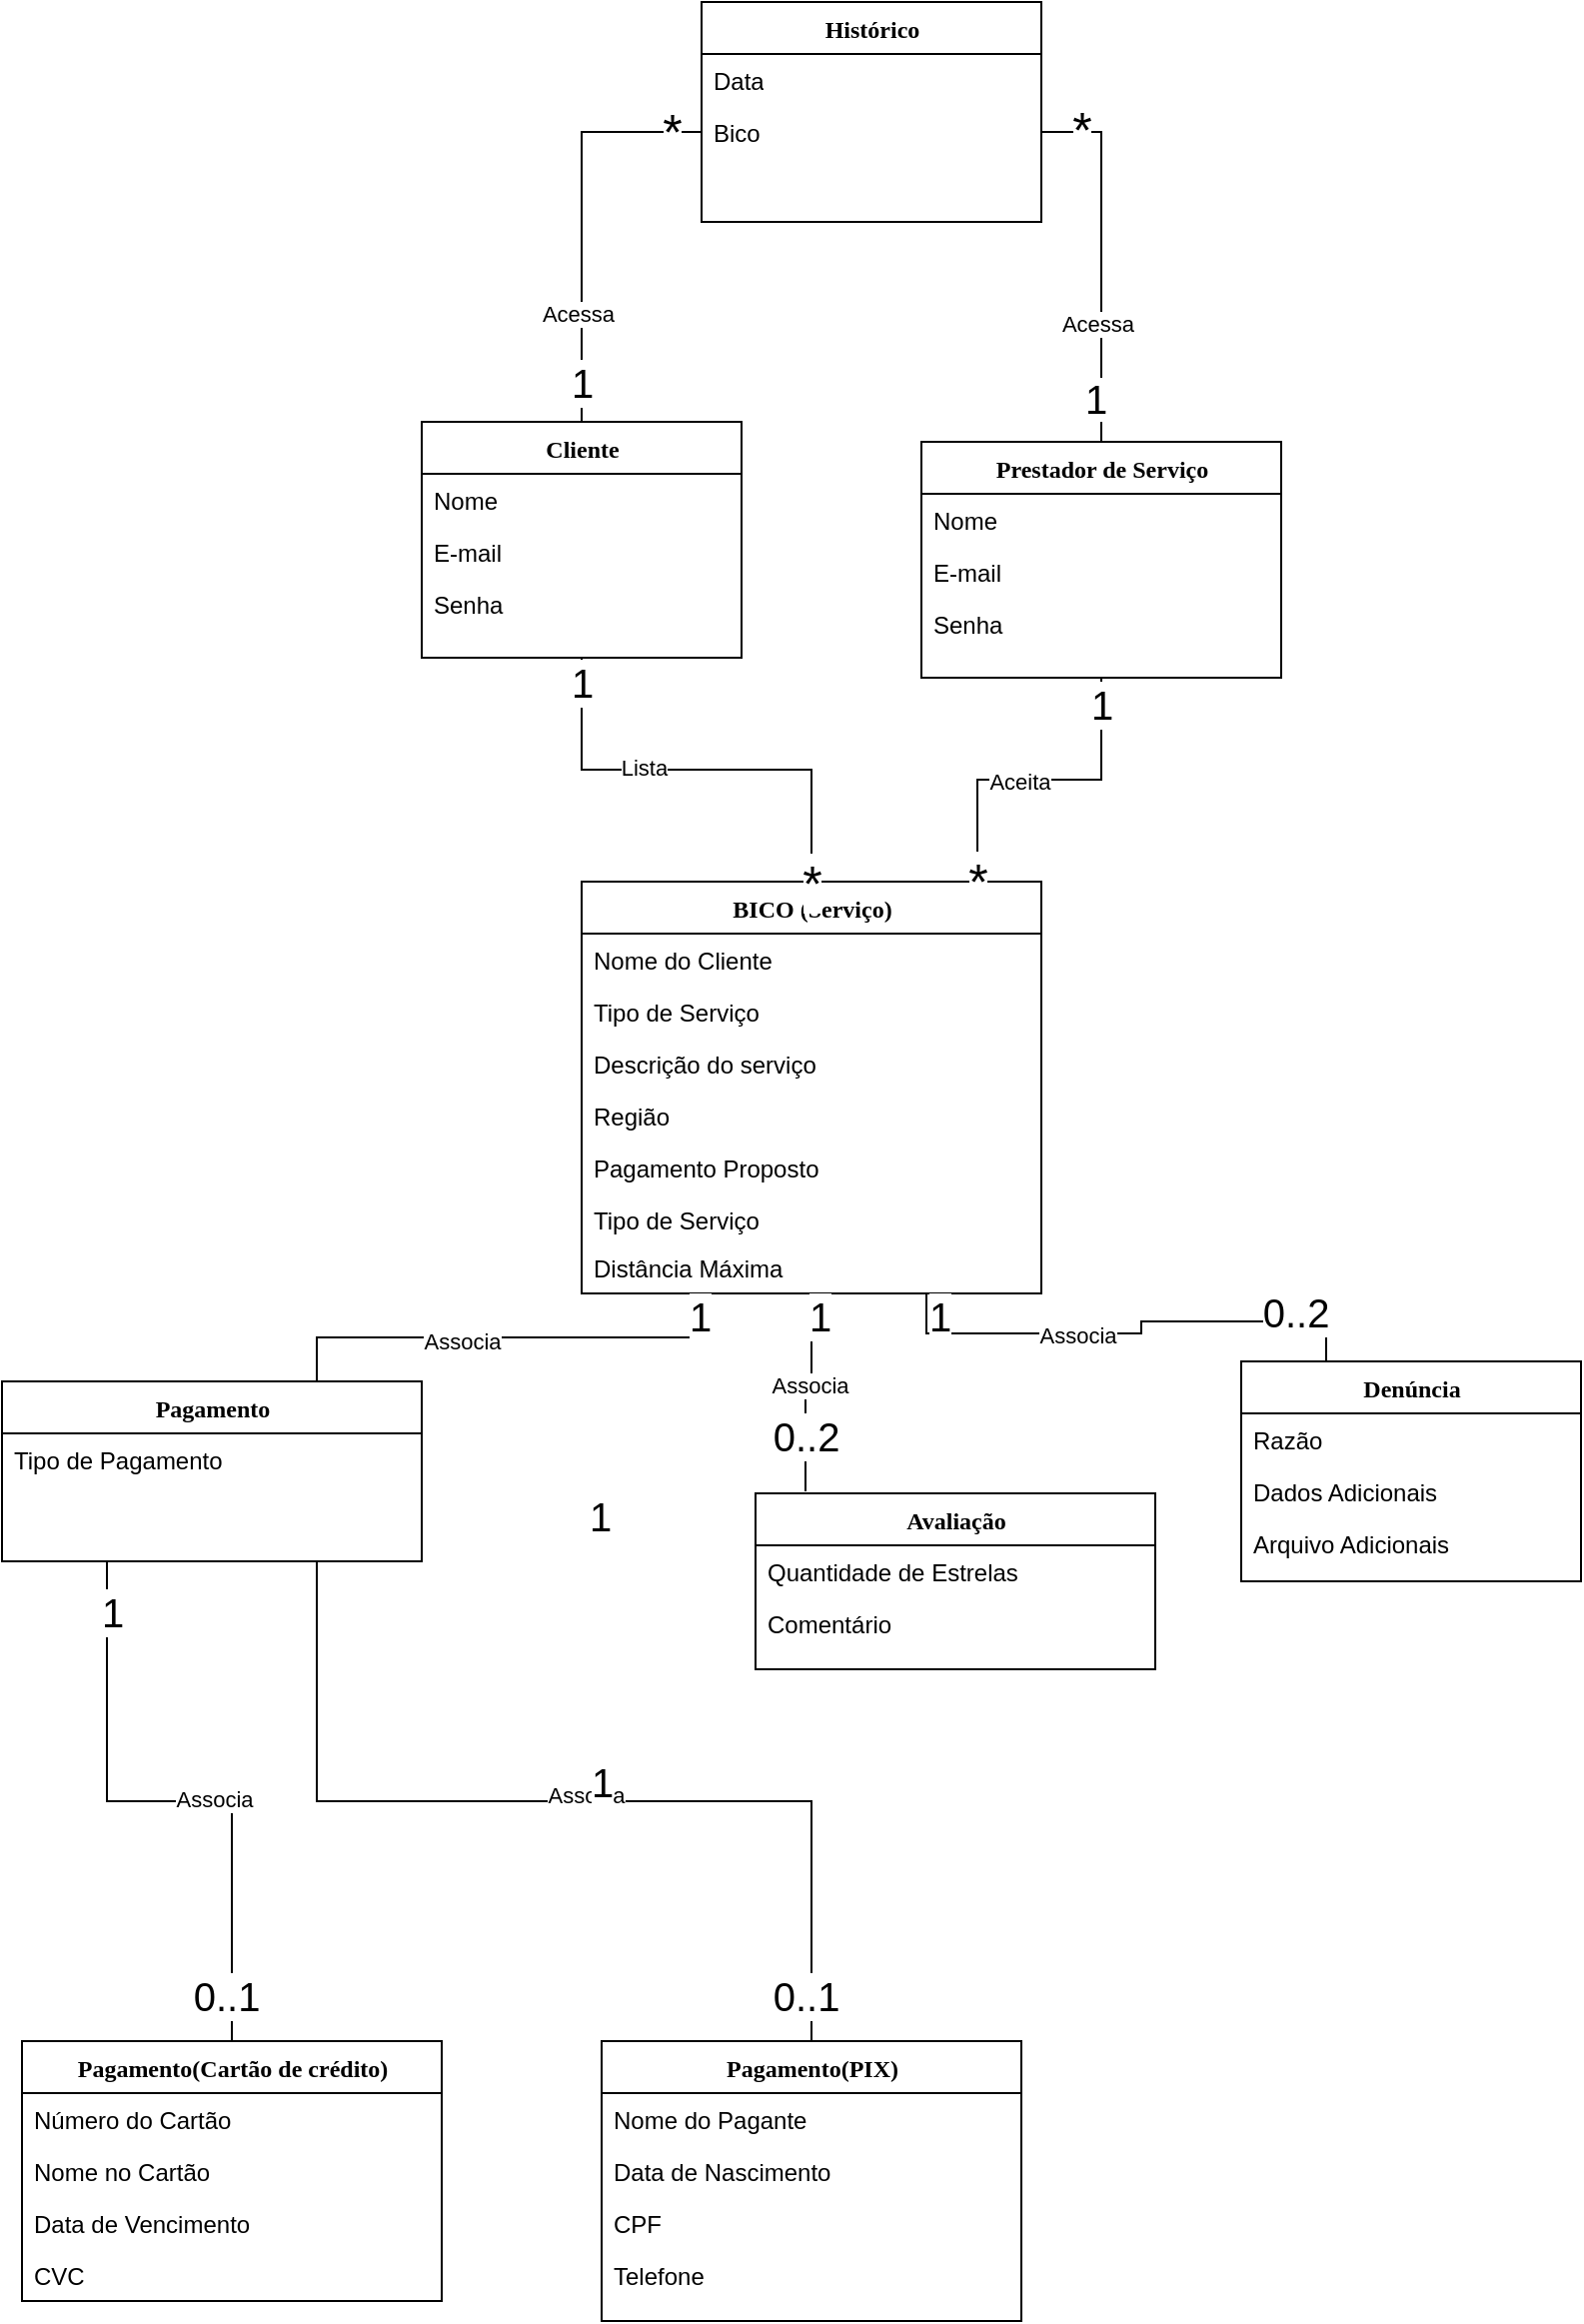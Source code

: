 <mxfile version="24.4.8" type="device">
  <diagram name="Page-1" id="6133507b-19e7-1e82-6fc7-422aa6c4b21f">
    <mxGraphModel dx="2606" dy="1188" grid="0" gridSize="10" guides="1" tooltips="0" connect="1" arrows="1" fold="1" page="0" pageScale="1" pageWidth="1100" pageHeight="850" background="none" math="0" shadow="0">
      <root>
        <mxCell id="0" />
        <mxCell id="1" parent="0" />
        <mxCell id="Q-qz3h-aPGjKx4wGLugq-8" value="Denúncia" style="swimlane;html=1;fontStyle=1;align=center;verticalAlign=top;childLayout=stackLayout;horizontal=1;startSize=26;horizontalStack=0;resizeParent=1;resizeLast=0;collapsible=1;marginBottom=0;swimlaneFillColor=#ffffff;rounded=0;shadow=0;comic=0;labelBackgroundColor=none;strokeWidth=1;fillColor=none;fontFamily=Verdana;fontSize=12" parent="1" vertex="1">
          <mxGeometry x="520" y="690" width="170" height="110" as="geometry" />
        </mxCell>
        <mxCell id="Q-qz3h-aPGjKx4wGLugq-9" value="Razão" style="text;html=1;strokeColor=none;fillColor=none;align=left;verticalAlign=top;spacingLeft=4;spacingRight=4;whiteSpace=wrap;overflow=hidden;rotatable=0;points=[[0,0.5],[1,0.5]];portConstraint=eastwest;" parent="Q-qz3h-aPGjKx4wGLugq-8" vertex="1">
          <mxGeometry y="26" width="170" height="26" as="geometry" />
        </mxCell>
        <mxCell id="Q-qz3h-aPGjKx4wGLugq-10" value="Dados Adicionais" style="text;html=1;strokeColor=none;fillColor=none;align=left;verticalAlign=top;spacingLeft=4;spacingRight=4;whiteSpace=wrap;overflow=hidden;rotatable=0;points=[[0,0.5],[1,0.5]];portConstraint=eastwest;" parent="Q-qz3h-aPGjKx4wGLugq-8" vertex="1">
          <mxGeometry y="52" width="170" height="26" as="geometry" />
        </mxCell>
        <mxCell id="Q-qz3h-aPGjKx4wGLugq-30" value="Arquivo Adicionais" style="text;html=1;strokeColor=none;fillColor=none;align=left;verticalAlign=top;spacingLeft=4;spacingRight=4;whiteSpace=wrap;overflow=hidden;rotatable=0;points=[[0,0.5],[1,0.5]];portConstraint=eastwest;" parent="Q-qz3h-aPGjKx4wGLugq-8" vertex="1">
          <mxGeometry y="78" width="170" height="26" as="geometry" />
        </mxCell>
        <mxCell id="5n1l18Mt4HgCTaBcyDUu-95" style="edgeStyle=orthogonalEdgeStyle;rounded=0;orthogonalLoop=1;jettySize=auto;html=1;exitX=0.25;exitY=1;exitDx=0;exitDy=0;entryX=0.5;entryY=0;entryDx=0;entryDy=0;endArrow=none;endFill=0;" parent="1" source="Q-qz3h-aPGjKx4wGLugq-11" target="5n1l18Mt4HgCTaBcyDUu-75" edge="1">
          <mxGeometry relative="1" as="geometry" />
        </mxCell>
        <mxCell id="5n1l18Mt4HgCTaBcyDUu-97" value="Associa" style="edgeLabel;html=1;align=center;verticalAlign=middle;resizable=0;points=[];" parent="5n1l18Mt4HgCTaBcyDUu-95" vertex="1" connectable="0">
          <mxGeometry x="0.147" y="1" relative="1" as="geometry">
            <mxPoint as="offset" />
          </mxGeometry>
        </mxCell>
        <mxCell id="5n1l18Mt4HgCTaBcyDUu-99" value="&lt;font style=&quot;font-size: 20px;&quot;&gt;1&lt;/font&gt;" style="edgeLabel;html=1;align=center;verticalAlign=middle;resizable=0;points=[];" parent="5n1l18Mt4HgCTaBcyDUu-95" vertex="1" connectable="0">
          <mxGeometry x="-0.854" y="2" relative="1" as="geometry">
            <mxPoint y="3" as="offset" />
          </mxGeometry>
        </mxCell>
        <mxCell id="5n1l18Mt4HgCTaBcyDUu-96" style="edgeStyle=orthogonalEdgeStyle;rounded=0;orthogonalLoop=1;jettySize=auto;html=1;exitX=0.75;exitY=1;exitDx=0;exitDy=0;entryX=0.5;entryY=0;entryDx=0;entryDy=0;endArrow=none;endFill=0;" parent="1" source="Q-qz3h-aPGjKx4wGLugq-11" target="5n1l18Mt4HgCTaBcyDUu-85" edge="1">
          <mxGeometry relative="1" as="geometry" />
        </mxCell>
        <mxCell id="5n1l18Mt4HgCTaBcyDUu-98" value="Associa" style="edgeLabel;html=1;align=center;verticalAlign=middle;resizable=0;points=[];" parent="5n1l18Mt4HgCTaBcyDUu-96" vertex="1" connectable="0">
          <mxGeometry x="0.043" y="3" relative="1" as="geometry">
            <mxPoint as="offset" />
          </mxGeometry>
        </mxCell>
        <mxCell id="Q-qz3h-aPGjKx4wGLugq-11" value="Pagamento" style="swimlane;html=1;fontStyle=1;align=center;verticalAlign=top;childLayout=stackLayout;horizontal=1;startSize=26;horizontalStack=0;resizeParent=1;resizeLast=0;collapsible=1;marginBottom=0;swimlaneFillColor=#ffffff;rounded=0;shadow=0;comic=0;labelBackgroundColor=none;strokeWidth=1;fillColor=none;fontFamily=Verdana;fontSize=12" parent="1" vertex="1">
          <mxGeometry x="-100" y="700" width="210" height="90" as="geometry" />
        </mxCell>
        <mxCell id="Q-qz3h-aPGjKx4wGLugq-12" value="Tipo de Pagamento" style="text;html=1;strokeColor=none;fillColor=none;align=left;verticalAlign=top;spacingLeft=4;spacingRight=4;whiteSpace=wrap;overflow=hidden;rotatable=0;points=[[0,0.5],[1,0.5]];portConstraint=eastwest;" parent="Q-qz3h-aPGjKx4wGLugq-11" vertex="1">
          <mxGeometry y="26" width="210" height="26" as="geometry" />
        </mxCell>
        <mxCell id="Q-qz3h-aPGjKx4wGLugq-14" value="Avaliação" style="swimlane;html=1;fontStyle=1;align=center;verticalAlign=top;childLayout=stackLayout;horizontal=1;startSize=26;horizontalStack=0;resizeParent=1;resizeLast=0;collapsible=1;marginBottom=0;swimlaneFillColor=#ffffff;rounded=0;shadow=0;comic=0;labelBackgroundColor=none;strokeWidth=1;fillColor=none;fontFamily=Verdana;fontSize=12" parent="1" vertex="1">
          <mxGeometry x="277" y="756" width="200" height="88" as="geometry" />
        </mxCell>
        <mxCell id="Q-qz3h-aPGjKx4wGLugq-15" value="Quantidade de Estrelas" style="text;html=1;strokeColor=none;fillColor=none;align=left;verticalAlign=top;spacingLeft=4;spacingRight=4;whiteSpace=wrap;overflow=hidden;rotatable=0;points=[[0,0.5],[1,0.5]];portConstraint=eastwest;" parent="Q-qz3h-aPGjKx4wGLugq-14" vertex="1">
          <mxGeometry y="26" width="200" height="26" as="geometry" />
        </mxCell>
        <mxCell id="Q-qz3h-aPGjKx4wGLugq-16" value="Comentário" style="text;html=1;strokeColor=none;fillColor=none;align=left;verticalAlign=top;spacingLeft=4;spacingRight=4;whiteSpace=wrap;overflow=hidden;rotatable=0;points=[[0,0.5],[1,0.5]];portConstraint=eastwest;" parent="Q-qz3h-aPGjKx4wGLugq-14" vertex="1">
          <mxGeometry y="52" width="200" height="26" as="geometry" />
        </mxCell>
        <mxCell id="5n1l18Mt4HgCTaBcyDUu-30" style="edgeStyle=orthogonalEdgeStyle;rounded=0;orthogonalLoop=1;jettySize=auto;html=1;endArrow=none;endFill=0;" parent="1" source="Q-qz3h-aPGjKx4wGLugq-34" target="5n1l18Mt4HgCTaBcyDUu-4" edge="1">
          <mxGeometry relative="1" as="geometry" />
        </mxCell>
        <mxCell id="5n1l18Mt4HgCTaBcyDUu-32" value="Lista" style="edgeLabel;html=1;align=center;verticalAlign=middle;resizable=0;points=[];" parent="5n1l18Mt4HgCTaBcyDUu-30" vertex="1" connectable="0">
          <mxGeometry x="-0.236" y="1" relative="1" as="geometry">
            <mxPoint as="offset" />
          </mxGeometry>
        </mxCell>
        <mxCell id="5n1l18Mt4HgCTaBcyDUu-60" value="&lt;font style=&quot;font-size: 20px;&quot;&gt;1&lt;/font&gt;" style="edgeLabel;html=1;align=center;verticalAlign=middle;resizable=0;points=[];" parent="5n1l18Mt4HgCTaBcyDUu-30" vertex="1" connectable="0">
          <mxGeometry x="-0.897" relative="1" as="geometry">
            <mxPoint as="offset" />
          </mxGeometry>
        </mxCell>
        <mxCell id="5n1l18Mt4HgCTaBcyDUu-40" style="edgeStyle=orthogonalEdgeStyle;rounded=0;orthogonalLoop=1;jettySize=auto;html=1;entryX=0;entryY=0.5;entryDx=0;entryDy=0;endArrow=none;endFill=0;" parent="1" source="Q-qz3h-aPGjKx4wGLugq-34" target="5n1l18Mt4HgCTaBcyDUu-3" edge="1">
          <mxGeometry relative="1" as="geometry" />
        </mxCell>
        <mxCell id="5n1l18Mt4HgCTaBcyDUu-56" value="Acessa" style="edgeLabel;html=1;align=center;verticalAlign=middle;resizable=0;points=[];" parent="5n1l18Mt4HgCTaBcyDUu-40" vertex="1" connectable="0">
          <mxGeometry x="-0.473" y="2" relative="1" as="geometry">
            <mxPoint as="offset" />
          </mxGeometry>
        </mxCell>
        <mxCell id="5n1l18Mt4HgCTaBcyDUu-57" value="&lt;font style=&quot;font-size: 20px;&quot;&gt;1&lt;/font&gt;" style="edgeLabel;html=1;align=center;verticalAlign=middle;resizable=0;points=[];" parent="5n1l18Mt4HgCTaBcyDUu-40" vertex="1" connectable="0">
          <mxGeometry x="-0.883" relative="1" as="geometry">
            <mxPoint y="-8" as="offset" />
          </mxGeometry>
        </mxCell>
        <mxCell id="5n1l18Mt4HgCTaBcyDUu-58" value="&lt;font style=&quot;font-size: 25px;&quot;&gt;*&lt;/font&gt;" style="edgeLabel;html=1;align=center;verticalAlign=middle;resizable=0;points=[];" parent="5n1l18Mt4HgCTaBcyDUu-40" vertex="1" connectable="0">
          <mxGeometry x="0.854" y="1" relative="1" as="geometry">
            <mxPoint as="offset" />
          </mxGeometry>
        </mxCell>
        <mxCell id="Q-qz3h-aPGjKx4wGLugq-34" value="Cliente" style="swimlane;html=1;fontStyle=1;align=center;verticalAlign=top;childLayout=stackLayout;horizontal=1;startSize=26;horizontalStack=0;resizeParent=1;resizeLast=0;collapsible=1;marginBottom=0;swimlaneFillColor=#ffffff;rounded=0;shadow=0;comic=0;labelBackgroundColor=none;strokeWidth=1;fillColor=none;fontFamily=Verdana;fontSize=12" parent="1" vertex="1">
          <mxGeometry x="110" y="220" width="160" height="118" as="geometry" />
        </mxCell>
        <mxCell id="Q-qz3h-aPGjKx4wGLugq-37" value="Nome" style="text;html=1;strokeColor=none;fillColor=none;align=left;verticalAlign=top;spacingLeft=4;spacingRight=4;whiteSpace=wrap;overflow=hidden;rotatable=0;points=[[0,0.5],[1,0.5]];portConstraint=eastwest;" parent="Q-qz3h-aPGjKx4wGLugq-34" vertex="1">
          <mxGeometry y="26" width="160" height="26" as="geometry" />
        </mxCell>
        <mxCell id="Q-qz3h-aPGjKx4wGLugq-35" value="E-mail" style="text;html=1;strokeColor=none;fillColor=none;align=left;verticalAlign=top;spacingLeft=4;spacingRight=4;whiteSpace=wrap;overflow=hidden;rotatable=0;points=[[0,0.5],[1,0.5]];portConstraint=eastwest;" parent="Q-qz3h-aPGjKx4wGLugq-34" vertex="1">
          <mxGeometry y="52" width="160" height="26" as="geometry" />
        </mxCell>
        <mxCell id="Q-qz3h-aPGjKx4wGLugq-36" value="Senha" style="text;html=1;strokeColor=none;fillColor=none;align=left;verticalAlign=top;spacingLeft=4;spacingRight=4;whiteSpace=wrap;overflow=hidden;rotatable=0;points=[[0,0.5],[1,0.5]];portConstraint=eastwest;" parent="Q-qz3h-aPGjKx4wGLugq-34" vertex="1">
          <mxGeometry y="78" width="160" height="26" as="geometry" />
        </mxCell>
        <mxCell id="5n1l18Mt4HgCTaBcyDUu-41" value="&#xa;&lt;span style=&quot;color: rgb(0, 0, 0); font-family: Helvetica; font-size: 25px; font-style: normal; font-variant-ligatures: normal; font-variant-caps: normal; font-weight: 400; letter-spacing: normal; orphans: 2; text-align: center; text-indent: 0px; text-transform: none; widows: 2; word-spacing: 0px; -webkit-text-stroke-width: 0px; white-space: nowrap; background-color: rgb(255, 255, 255); text-decoration-thickness: initial; text-decoration-style: initial; text-decoration-color: initial; display: inline !important; float: none;&quot;&gt;*&lt;/span&gt;&#xa;&#xa;" style="edgeStyle=orthogonalEdgeStyle;rounded=0;orthogonalLoop=1;jettySize=auto;html=1;entryX=1;entryY=0.5;entryDx=0;entryDy=0;endArrow=none;endFill=0;" parent="1" source="Q-qz3h-aPGjKx4wGLugq-38" target="5n1l18Mt4HgCTaBcyDUu-3" edge="1">
          <mxGeometry x="0.784" y="5" relative="1" as="geometry">
            <mxPoint as="offset" />
          </mxGeometry>
        </mxCell>
        <mxCell id="5n1l18Mt4HgCTaBcyDUu-55" value="Acessa" style="edgeLabel;html=1;align=center;verticalAlign=middle;resizable=0;points=[];" parent="5n1l18Mt4HgCTaBcyDUu-41" vertex="1" connectable="0">
          <mxGeometry x="-0.362" y="2" relative="1" as="geometry">
            <mxPoint as="offset" />
          </mxGeometry>
        </mxCell>
        <mxCell id="Q-qz3h-aPGjKx4wGLugq-38" value="Prestador de Serviço" style="swimlane;html=1;fontStyle=1;align=center;verticalAlign=top;childLayout=stackLayout;horizontal=1;startSize=26;horizontalStack=0;resizeParent=1;resizeLast=0;collapsible=1;marginBottom=0;swimlaneFillColor=#ffffff;rounded=0;shadow=0;comic=0;labelBackgroundColor=none;strokeWidth=1;fillColor=none;fontFamily=Verdana;fontSize=12" parent="1" vertex="1">
          <mxGeometry x="360" y="230" width="180" height="118" as="geometry" />
        </mxCell>
        <mxCell id="Q-qz3h-aPGjKx4wGLugq-39" value="Nome" style="text;html=1;strokeColor=none;fillColor=none;align=left;verticalAlign=top;spacingLeft=4;spacingRight=4;whiteSpace=wrap;overflow=hidden;rotatable=0;points=[[0,0.5],[1,0.5]];portConstraint=eastwest;" parent="Q-qz3h-aPGjKx4wGLugq-38" vertex="1">
          <mxGeometry y="26" width="180" height="26" as="geometry" />
        </mxCell>
        <mxCell id="Q-qz3h-aPGjKx4wGLugq-40" value="E-mail" style="text;html=1;strokeColor=none;fillColor=none;align=left;verticalAlign=top;spacingLeft=4;spacingRight=4;whiteSpace=wrap;overflow=hidden;rotatable=0;points=[[0,0.5],[1,0.5]];portConstraint=eastwest;" parent="Q-qz3h-aPGjKx4wGLugq-38" vertex="1">
          <mxGeometry y="52" width="180" height="26" as="geometry" />
        </mxCell>
        <mxCell id="Q-qz3h-aPGjKx4wGLugq-41" value="Senha" style="text;html=1;strokeColor=none;fillColor=none;align=left;verticalAlign=top;spacingLeft=4;spacingRight=4;whiteSpace=wrap;overflow=hidden;rotatable=0;points=[[0,0.5],[1,0.5]];portConstraint=eastwest;" parent="Q-qz3h-aPGjKx4wGLugq-38" vertex="1">
          <mxGeometry y="78" width="180" height="26" as="geometry" />
        </mxCell>
        <mxCell id="Q-qz3h-aPGjKx4wGLugq-54" value="Histórico" style="swimlane;html=1;fontStyle=1;align=center;verticalAlign=top;childLayout=stackLayout;horizontal=1;startSize=26;horizontalStack=0;resizeParent=1;resizeLast=0;collapsible=1;marginBottom=0;swimlaneFillColor=#ffffff;rounded=0;shadow=0;comic=0;labelBackgroundColor=none;strokeWidth=1;fillColor=none;fontFamily=Verdana;fontSize=12" parent="1" vertex="1">
          <mxGeometry x="250" y="10" width="170" height="110" as="geometry" />
        </mxCell>
        <mxCell id="Q-qz3h-aPGjKx4wGLugq-55" value="Data" style="text;html=1;strokeColor=none;fillColor=none;align=left;verticalAlign=top;spacingLeft=4;spacingRight=4;whiteSpace=wrap;overflow=hidden;rotatable=0;points=[[0,0.5],[1,0.5]];portConstraint=eastwest;" parent="Q-qz3h-aPGjKx4wGLugq-54" vertex="1">
          <mxGeometry y="26" width="170" height="26" as="geometry" />
        </mxCell>
        <mxCell id="5n1l18Mt4HgCTaBcyDUu-3" value="Bico" style="text;html=1;strokeColor=none;fillColor=none;align=left;verticalAlign=top;spacingLeft=4;spacingRight=4;whiteSpace=wrap;overflow=hidden;rotatable=0;points=[[0,0.5],[1,0.5]];portConstraint=eastwest;" parent="Q-qz3h-aPGjKx4wGLugq-54" vertex="1">
          <mxGeometry y="52" width="170" height="26" as="geometry" />
        </mxCell>
        <mxCell id="5n1l18Mt4HgCTaBcyDUu-49" style="edgeStyle=orthogonalEdgeStyle;rounded=0;orthogonalLoop=1;jettySize=auto;html=1;exitX=0.75;exitY=1;exitDx=0;exitDy=0;entryX=0.25;entryY=0;entryDx=0;entryDy=0;endArrow=none;endFill=0;" parent="1" source="5n1l18Mt4HgCTaBcyDUu-4" target="Q-qz3h-aPGjKx4wGLugq-8" edge="1">
          <mxGeometry relative="1" as="geometry" />
        </mxCell>
        <mxCell id="5n1l18Mt4HgCTaBcyDUu-50" value="Associa" style="edgeLabel;html=1;align=center;verticalAlign=middle;resizable=0;points=[];" parent="5n1l18Mt4HgCTaBcyDUu-49" vertex="1" connectable="0">
          <mxGeometry x="-0.35" y="-1" relative="1" as="geometry">
            <mxPoint x="15" as="offset" />
          </mxGeometry>
        </mxCell>
        <mxCell id="5n1l18Mt4HgCTaBcyDUu-51" style="edgeStyle=orthogonalEdgeStyle;rounded=0;orthogonalLoop=1;jettySize=auto;html=1;exitX=0.25;exitY=1;exitDx=0;exitDy=0;entryX=0.75;entryY=0;entryDx=0;entryDy=0;endArrow=none;endFill=0;" parent="1" source="5n1l18Mt4HgCTaBcyDUu-4" target="Q-qz3h-aPGjKx4wGLugq-11" edge="1">
          <mxGeometry relative="1" as="geometry" />
        </mxCell>
        <mxCell id="5n1l18Mt4HgCTaBcyDUu-52" value="Associa" style="edgeLabel;html=1;align=center;verticalAlign=middle;resizable=0;points=[];" parent="5n1l18Mt4HgCTaBcyDUu-51" vertex="1" connectable="0">
          <mxGeometry x="0.3" y="2" relative="1" as="geometry">
            <mxPoint x="12" as="offset" />
          </mxGeometry>
        </mxCell>
        <mxCell id="5n1l18Mt4HgCTaBcyDUu-4" value="BICO (Serviço)" style="swimlane;html=1;fontStyle=1;align=center;verticalAlign=top;childLayout=stackLayout;horizontal=1;startSize=26;horizontalStack=0;resizeParent=1;resizeLast=0;collapsible=1;marginBottom=0;swimlaneFillColor=#ffffff;rounded=0;shadow=0;comic=0;labelBackgroundColor=none;strokeWidth=1;fillColor=none;fontFamily=Verdana;fontSize=12" parent="1" vertex="1">
          <mxGeometry x="190" y="450" width="230" height="206" as="geometry" />
        </mxCell>
        <mxCell id="5n1l18Mt4HgCTaBcyDUu-5" value="Nome do Cliente" style="text;html=1;strokeColor=none;fillColor=none;align=left;verticalAlign=top;spacingLeft=4;spacingRight=4;whiteSpace=wrap;overflow=hidden;rotatable=0;points=[[0,0.5],[1,0.5]];portConstraint=eastwest;" parent="5n1l18Mt4HgCTaBcyDUu-4" vertex="1">
          <mxGeometry y="26" width="230" height="26" as="geometry" />
        </mxCell>
        <mxCell id="5n1l18Mt4HgCTaBcyDUu-6" value="Tipo de Serviço" style="text;html=1;strokeColor=none;fillColor=none;align=left;verticalAlign=top;spacingLeft=4;spacingRight=4;whiteSpace=wrap;overflow=hidden;rotatable=0;points=[[0,0.5],[1,0.5]];portConstraint=eastwest;" parent="5n1l18Mt4HgCTaBcyDUu-4" vertex="1">
          <mxGeometry y="52" width="230" height="26" as="geometry" />
        </mxCell>
        <mxCell id="5n1l18Mt4HgCTaBcyDUu-7" value="Descrição do serviço" style="text;html=1;strokeColor=none;fillColor=none;align=left;verticalAlign=top;spacingLeft=4;spacingRight=4;whiteSpace=wrap;overflow=hidden;rotatable=0;points=[[0,0.5],[1,0.5]];portConstraint=eastwest;" parent="5n1l18Mt4HgCTaBcyDUu-4" vertex="1">
          <mxGeometry y="78" width="230" height="26" as="geometry" />
        </mxCell>
        <mxCell id="5n1l18Mt4HgCTaBcyDUu-8" value="Região" style="text;html=1;strokeColor=none;fillColor=none;align=left;verticalAlign=top;spacingLeft=4;spacingRight=4;whiteSpace=wrap;overflow=hidden;rotatable=0;points=[[0,0.5],[1,0.5]];portConstraint=eastwest;" parent="5n1l18Mt4HgCTaBcyDUu-4" vertex="1">
          <mxGeometry y="104" width="230" height="26" as="geometry" />
        </mxCell>
        <mxCell id="5n1l18Mt4HgCTaBcyDUu-9" value="Pagamento Proposto" style="text;html=1;strokeColor=none;fillColor=none;align=left;verticalAlign=top;spacingLeft=4;spacingRight=4;whiteSpace=wrap;overflow=hidden;rotatable=0;points=[[0,0.5],[1,0.5]];portConstraint=eastwest;" parent="5n1l18Mt4HgCTaBcyDUu-4" vertex="1">
          <mxGeometry y="130" width="230" height="26" as="geometry" />
        </mxCell>
        <mxCell id="Ixxmt8pCfOQrFzU2BoMY-1" value="Tipo de Serviço" style="text;html=1;strokeColor=none;fillColor=none;align=left;verticalAlign=top;spacingLeft=4;spacingRight=4;whiteSpace=wrap;overflow=hidden;rotatable=0;points=[[0,0.5],[1,0.5]];portConstraint=eastwest;" vertex="1" parent="5n1l18Mt4HgCTaBcyDUu-4">
          <mxGeometry y="156" width="230" height="24" as="geometry" />
        </mxCell>
        <mxCell id="Ixxmt8pCfOQrFzU2BoMY-2" value="Distância Máxima" style="text;html=1;strokeColor=none;fillColor=none;align=left;verticalAlign=top;spacingLeft=4;spacingRight=4;whiteSpace=wrap;overflow=hidden;rotatable=0;points=[[0,0.5],[1,0.5]];portConstraint=eastwest;" vertex="1" parent="5n1l18Mt4HgCTaBcyDUu-4">
          <mxGeometry y="180" width="230" height="26" as="geometry" />
        </mxCell>
        <mxCell id="5n1l18Mt4HgCTaBcyDUu-29" style="edgeStyle=orthogonalEdgeStyle;rounded=0;orthogonalLoop=1;jettySize=auto;html=1;entryX=0.861;entryY=-0.006;entryDx=0;entryDy=0;entryPerimeter=0;endArrow=none;endFill=0;" parent="1" source="Q-qz3h-aPGjKx4wGLugq-38" target="5n1l18Mt4HgCTaBcyDUu-4" edge="1">
          <mxGeometry relative="1" as="geometry" />
        </mxCell>
        <mxCell id="5n1l18Mt4HgCTaBcyDUu-31" value="Aceita" style="edgeLabel;html=1;align=center;verticalAlign=middle;resizable=0;points=[];" parent="5n1l18Mt4HgCTaBcyDUu-29" vertex="1" connectable="0">
          <mxGeometry x="0.134" y="1" relative="1" as="geometry">
            <mxPoint as="offset" />
          </mxGeometry>
        </mxCell>
        <mxCell id="5n1l18Mt4HgCTaBcyDUu-53" style="edgeStyle=orthogonalEdgeStyle;rounded=0;orthogonalLoop=1;jettySize=auto;html=1;entryX=0.125;entryY=-0.011;entryDx=0;entryDy=0;entryPerimeter=0;endArrow=none;endFill=0;" parent="1" source="5n1l18Mt4HgCTaBcyDUu-4" target="Q-qz3h-aPGjKx4wGLugq-14" edge="1">
          <mxGeometry relative="1" as="geometry" />
        </mxCell>
        <mxCell id="5n1l18Mt4HgCTaBcyDUu-54" value="Associa" style="edgeLabel;html=1;align=center;verticalAlign=middle;resizable=0;points=[];" parent="5n1l18Mt4HgCTaBcyDUu-53" vertex="1" connectable="0">
          <mxGeometry x="-0.101" y="-1" relative="1" as="geometry">
            <mxPoint as="offset" />
          </mxGeometry>
        </mxCell>
        <mxCell id="5n1l18Mt4HgCTaBcyDUu-59" value="&lt;span style=&quot;color: rgb(0, 0, 0); font-family: Helvetica; font-size: 20px; font-style: normal; font-variant-ligatures: normal; font-variant-caps: normal; font-weight: 400; letter-spacing: normal; orphans: 2; text-align: center; text-indent: 0px; text-transform: none; widows: 2; word-spacing: 0px; -webkit-text-stroke-width: 0px; white-space: nowrap; background-color: rgb(255, 255, 255); text-decoration-thickness: initial; text-decoration-style: initial; text-decoration-color: initial; display: inline !important; float: none;&quot;&gt;1&lt;/span&gt;" style="text;whiteSpace=wrap;html=1;" parent="1" vertex="1">
          <mxGeometry x="440" y="190" width="40" height="50" as="geometry" />
        </mxCell>
        <mxCell id="5n1l18Mt4HgCTaBcyDUu-61" value="&lt;font style=&quot;font-size: 20px;&quot;&gt;1&lt;/font&gt;" style="edgeLabel;html=1;align=center;verticalAlign=middle;resizable=0;points=[];" parent="1" vertex="1" connectable="0">
          <mxGeometry x="450.004" y="360.414" as="geometry" />
        </mxCell>
        <mxCell id="5n1l18Mt4HgCTaBcyDUu-62" value="&lt;font style=&quot;font-size: 25px;&quot;&gt;*&lt;/font&gt;" style="edgeLabel;html=1;align=center;verticalAlign=middle;resizable=0;points=[];" parent="1" vertex="1" connectable="0">
          <mxGeometry x="305.004" y="449.999" as="geometry" />
        </mxCell>
        <mxCell id="5n1l18Mt4HgCTaBcyDUu-63" value="&lt;font style=&quot;font-size: 25px;&quot;&gt;*&lt;/font&gt;" style="edgeLabel;html=1;align=center;verticalAlign=middle;resizable=0;points=[];" parent="1" vertex="1" connectable="0">
          <mxGeometry x="254.724" y="89.999" as="geometry">
            <mxPoint x="133" y="359" as="offset" />
          </mxGeometry>
        </mxCell>
        <mxCell id="5n1l18Mt4HgCTaBcyDUu-69" value="&lt;font style=&quot;font-size: 20px;&quot;&gt;1&lt;/font&gt;" style="edgeLabel;html=1;align=center;verticalAlign=middle;resizable=0;points=[];" parent="1" vertex="1" connectable="0">
          <mxGeometry x="510.004" y="560.004" as="geometry">
            <mxPoint x="-141" y="107" as="offset" />
          </mxGeometry>
        </mxCell>
        <mxCell id="5n1l18Mt4HgCTaBcyDUu-70" value="&lt;font style=&quot;font-size: 20px;&quot;&gt;0..2&lt;/font&gt;" style="edgeLabel;html=1;align=center;verticalAlign=middle;resizable=0;points=[];" parent="1" vertex="1" connectable="0">
          <mxGeometry x="550.004" y="670.004" as="geometry">
            <mxPoint x="-3" y="-5" as="offset" />
          </mxGeometry>
        </mxCell>
        <mxCell id="5n1l18Mt4HgCTaBcyDUu-71" value="&lt;font style=&quot;font-size: 20px;&quot;&gt;0..2&lt;/font&gt;" style="edgeLabel;html=1;align=center;verticalAlign=middle;resizable=0;points=[];" parent="1" vertex="1" connectable="0">
          <mxGeometry x="560.004" y="680.004" as="geometry">
            <mxPoint x="-258" y="47" as="offset" />
          </mxGeometry>
        </mxCell>
        <mxCell id="5n1l18Mt4HgCTaBcyDUu-72" value="&lt;font style=&quot;font-size: 20px;&quot;&gt;1&lt;/font&gt;" style="edgeLabel;html=1;align=center;verticalAlign=middle;resizable=0;points=[];" parent="1" vertex="1" connectable="0">
          <mxGeometry x="450.004" y="560.004" as="geometry">
            <mxPoint x="-141" y="107" as="offset" />
          </mxGeometry>
        </mxCell>
        <mxCell id="5n1l18Mt4HgCTaBcyDUu-73" value="&lt;font style=&quot;font-size: 20px;&quot;&gt;1&lt;/font&gt;" style="edgeLabel;html=1;align=center;verticalAlign=middle;resizable=0;points=[];" parent="1" vertex="1" connectable="0">
          <mxGeometry x="390.004" y="560.004" as="geometry">
            <mxPoint x="-141" y="107" as="offset" />
          </mxGeometry>
        </mxCell>
        <mxCell id="5n1l18Mt4HgCTaBcyDUu-74" value="&lt;font style=&quot;font-size: 20px;&quot;&gt;1&lt;/font&gt;" style="edgeLabel;html=1;align=center;verticalAlign=middle;resizable=0;points=[];" parent="1" vertex="1" connectable="0">
          <mxGeometry x="340.004" y="660.004" as="geometry">
            <mxPoint x="-141" y="107" as="offset" />
          </mxGeometry>
        </mxCell>
        <mxCell id="5n1l18Mt4HgCTaBcyDUu-75" value="Pagamento(Cartão de crédito)" style="swimlane;html=1;fontStyle=1;align=center;verticalAlign=top;childLayout=stackLayout;horizontal=1;startSize=26;horizontalStack=0;resizeParent=1;resizeLast=0;collapsible=1;marginBottom=0;swimlaneFillColor=#ffffff;rounded=0;shadow=0;comic=0;labelBackgroundColor=none;strokeWidth=1;fillColor=none;fontFamily=Verdana;fontSize=12" parent="1" vertex="1">
          <mxGeometry x="-90" y="1030" width="210" height="130" as="geometry" />
        </mxCell>
        <mxCell id="5n1l18Mt4HgCTaBcyDUu-77" value="Número do Cartão" style="text;html=1;strokeColor=none;fillColor=none;align=left;verticalAlign=top;spacingLeft=4;spacingRight=4;whiteSpace=wrap;overflow=hidden;rotatable=0;points=[[0,0.5],[1,0.5]];portConstraint=eastwest;" parent="5n1l18Mt4HgCTaBcyDUu-75" vertex="1">
          <mxGeometry y="26" width="210" height="26" as="geometry" />
        </mxCell>
        <mxCell id="5n1l18Mt4HgCTaBcyDUu-78" value="Nome no Cartão" style="text;html=1;strokeColor=none;fillColor=none;align=left;verticalAlign=top;spacingLeft=4;spacingRight=4;whiteSpace=wrap;overflow=hidden;rotatable=0;points=[[0,0.5],[1,0.5]];portConstraint=eastwest;" parent="5n1l18Mt4HgCTaBcyDUu-75" vertex="1">
          <mxGeometry y="52" width="210" height="26" as="geometry" />
        </mxCell>
        <mxCell id="5n1l18Mt4HgCTaBcyDUu-79" value="Data de Vencimento" style="text;html=1;strokeColor=none;fillColor=none;align=left;verticalAlign=top;spacingLeft=4;spacingRight=4;whiteSpace=wrap;overflow=hidden;rotatable=0;points=[[0,0.5],[1,0.5]];portConstraint=eastwest;" parent="5n1l18Mt4HgCTaBcyDUu-75" vertex="1">
          <mxGeometry y="78" width="210" height="26" as="geometry" />
        </mxCell>
        <mxCell id="5n1l18Mt4HgCTaBcyDUu-80" value="CVC" style="text;html=1;strokeColor=none;fillColor=none;align=left;verticalAlign=top;spacingLeft=4;spacingRight=4;whiteSpace=wrap;overflow=hidden;rotatable=0;points=[[0,0.5],[1,0.5]];portConstraint=eastwest;" parent="5n1l18Mt4HgCTaBcyDUu-75" vertex="1">
          <mxGeometry y="104" width="210" height="26" as="geometry" />
        </mxCell>
        <mxCell id="5n1l18Mt4HgCTaBcyDUu-85" value="Pagamento(PIX)" style="swimlane;html=1;fontStyle=1;align=center;verticalAlign=top;childLayout=stackLayout;horizontal=1;startSize=26;horizontalStack=0;resizeParent=1;resizeLast=0;collapsible=1;marginBottom=0;swimlaneFillColor=#ffffff;rounded=0;shadow=0;comic=0;labelBackgroundColor=none;strokeWidth=1;fillColor=none;fontFamily=Verdana;fontSize=12" parent="1" vertex="1">
          <mxGeometry x="200" y="1030" width="210" height="140" as="geometry" />
        </mxCell>
        <mxCell id="5n1l18Mt4HgCTaBcyDUu-91" value="Nome do Pagante" style="text;html=1;strokeColor=none;fillColor=none;align=left;verticalAlign=top;spacingLeft=4;spacingRight=4;whiteSpace=wrap;overflow=hidden;rotatable=0;points=[[0,0.5],[1,0.5]];portConstraint=eastwest;" parent="5n1l18Mt4HgCTaBcyDUu-85" vertex="1">
          <mxGeometry y="26" width="210" height="26" as="geometry" />
        </mxCell>
        <mxCell id="5n1l18Mt4HgCTaBcyDUu-92" value="Data de Nascimento" style="text;html=1;strokeColor=none;fillColor=none;align=left;verticalAlign=top;spacingLeft=4;spacingRight=4;whiteSpace=wrap;overflow=hidden;rotatable=0;points=[[0,0.5],[1,0.5]];portConstraint=eastwest;" parent="5n1l18Mt4HgCTaBcyDUu-85" vertex="1">
          <mxGeometry y="52" width="210" height="26" as="geometry" />
        </mxCell>
        <mxCell id="5n1l18Mt4HgCTaBcyDUu-93" value="CPF" style="text;html=1;strokeColor=none;fillColor=none;align=left;verticalAlign=top;spacingLeft=4;spacingRight=4;whiteSpace=wrap;overflow=hidden;rotatable=0;points=[[0,0.5],[1,0.5]];portConstraint=eastwest;" parent="5n1l18Mt4HgCTaBcyDUu-85" vertex="1">
          <mxGeometry y="78" width="210" height="26" as="geometry" />
        </mxCell>
        <mxCell id="5n1l18Mt4HgCTaBcyDUu-94" value="Telefone" style="text;html=1;strokeColor=none;fillColor=none;align=left;verticalAlign=top;spacingLeft=4;spacingRight=4;whiteSpace=wrap;overflow=hidden;rotatable=0;points=[[0,0.5],[1,0.5]];portConstraint=eastwest;" parent="5n1l18Mt4HgCTaBcyDUu-85" vertex="1">
          <mxGeometry y="104" width="210" height="26" as="geometry" />
        </mxCell>
        <mxCell id="5n1l18Mt4HgCTaBcyDUu-100" value="&lt;font style=&quot;font-size: 20px;&quot;&gt;1&lt;/font&gt;" style="edgeLabel;html=1;align=center;verticalAlign=middle;resizable=0;points=[];" parent="1" vertex="1" connectable="0">
          <mxGeometry x="199.995" y="900.001" as="geometry" />
        </mxCell>
        <mxCell id="5n1l18Mt4HgCTaBcyDUu-101" value="&lt;font style=&quot;font-size: 20px;&quot;&gt;0..1&lt;/font&gt;" style="edgeLabel;html=1;align=center;verticalAlign=middle;resizable=0;points=[];" parent="1" vertex="1" connectable="0">
          <mxGeometry x="270.004" y="960.004" as="geometry">
            <mxPoint x="-258" y="47" as="offset" />
          </mxGeometry>
        </mxCell>
        <mxCell id="5n1l18Mt4HgCTaBcyDUu-102" value="&lt;font style=&quot;font-size: 20px;&quot;&gt;0..1&lt;/font&gt;" style="edgeLabel;html=1;align=center;verticalAlign=middle;resizable=0;points=[];" parent="1" vertex="1" connectable="0">
          <mxGeometry x="560.004" y="960.004" as="geometry">
            <mxPoint x="-258" y="47" as="offset" />
          </mxGeometry>
        </mxCell>
      </root>
    </mxGraphModel>
  </diagram>
</mxfile>
